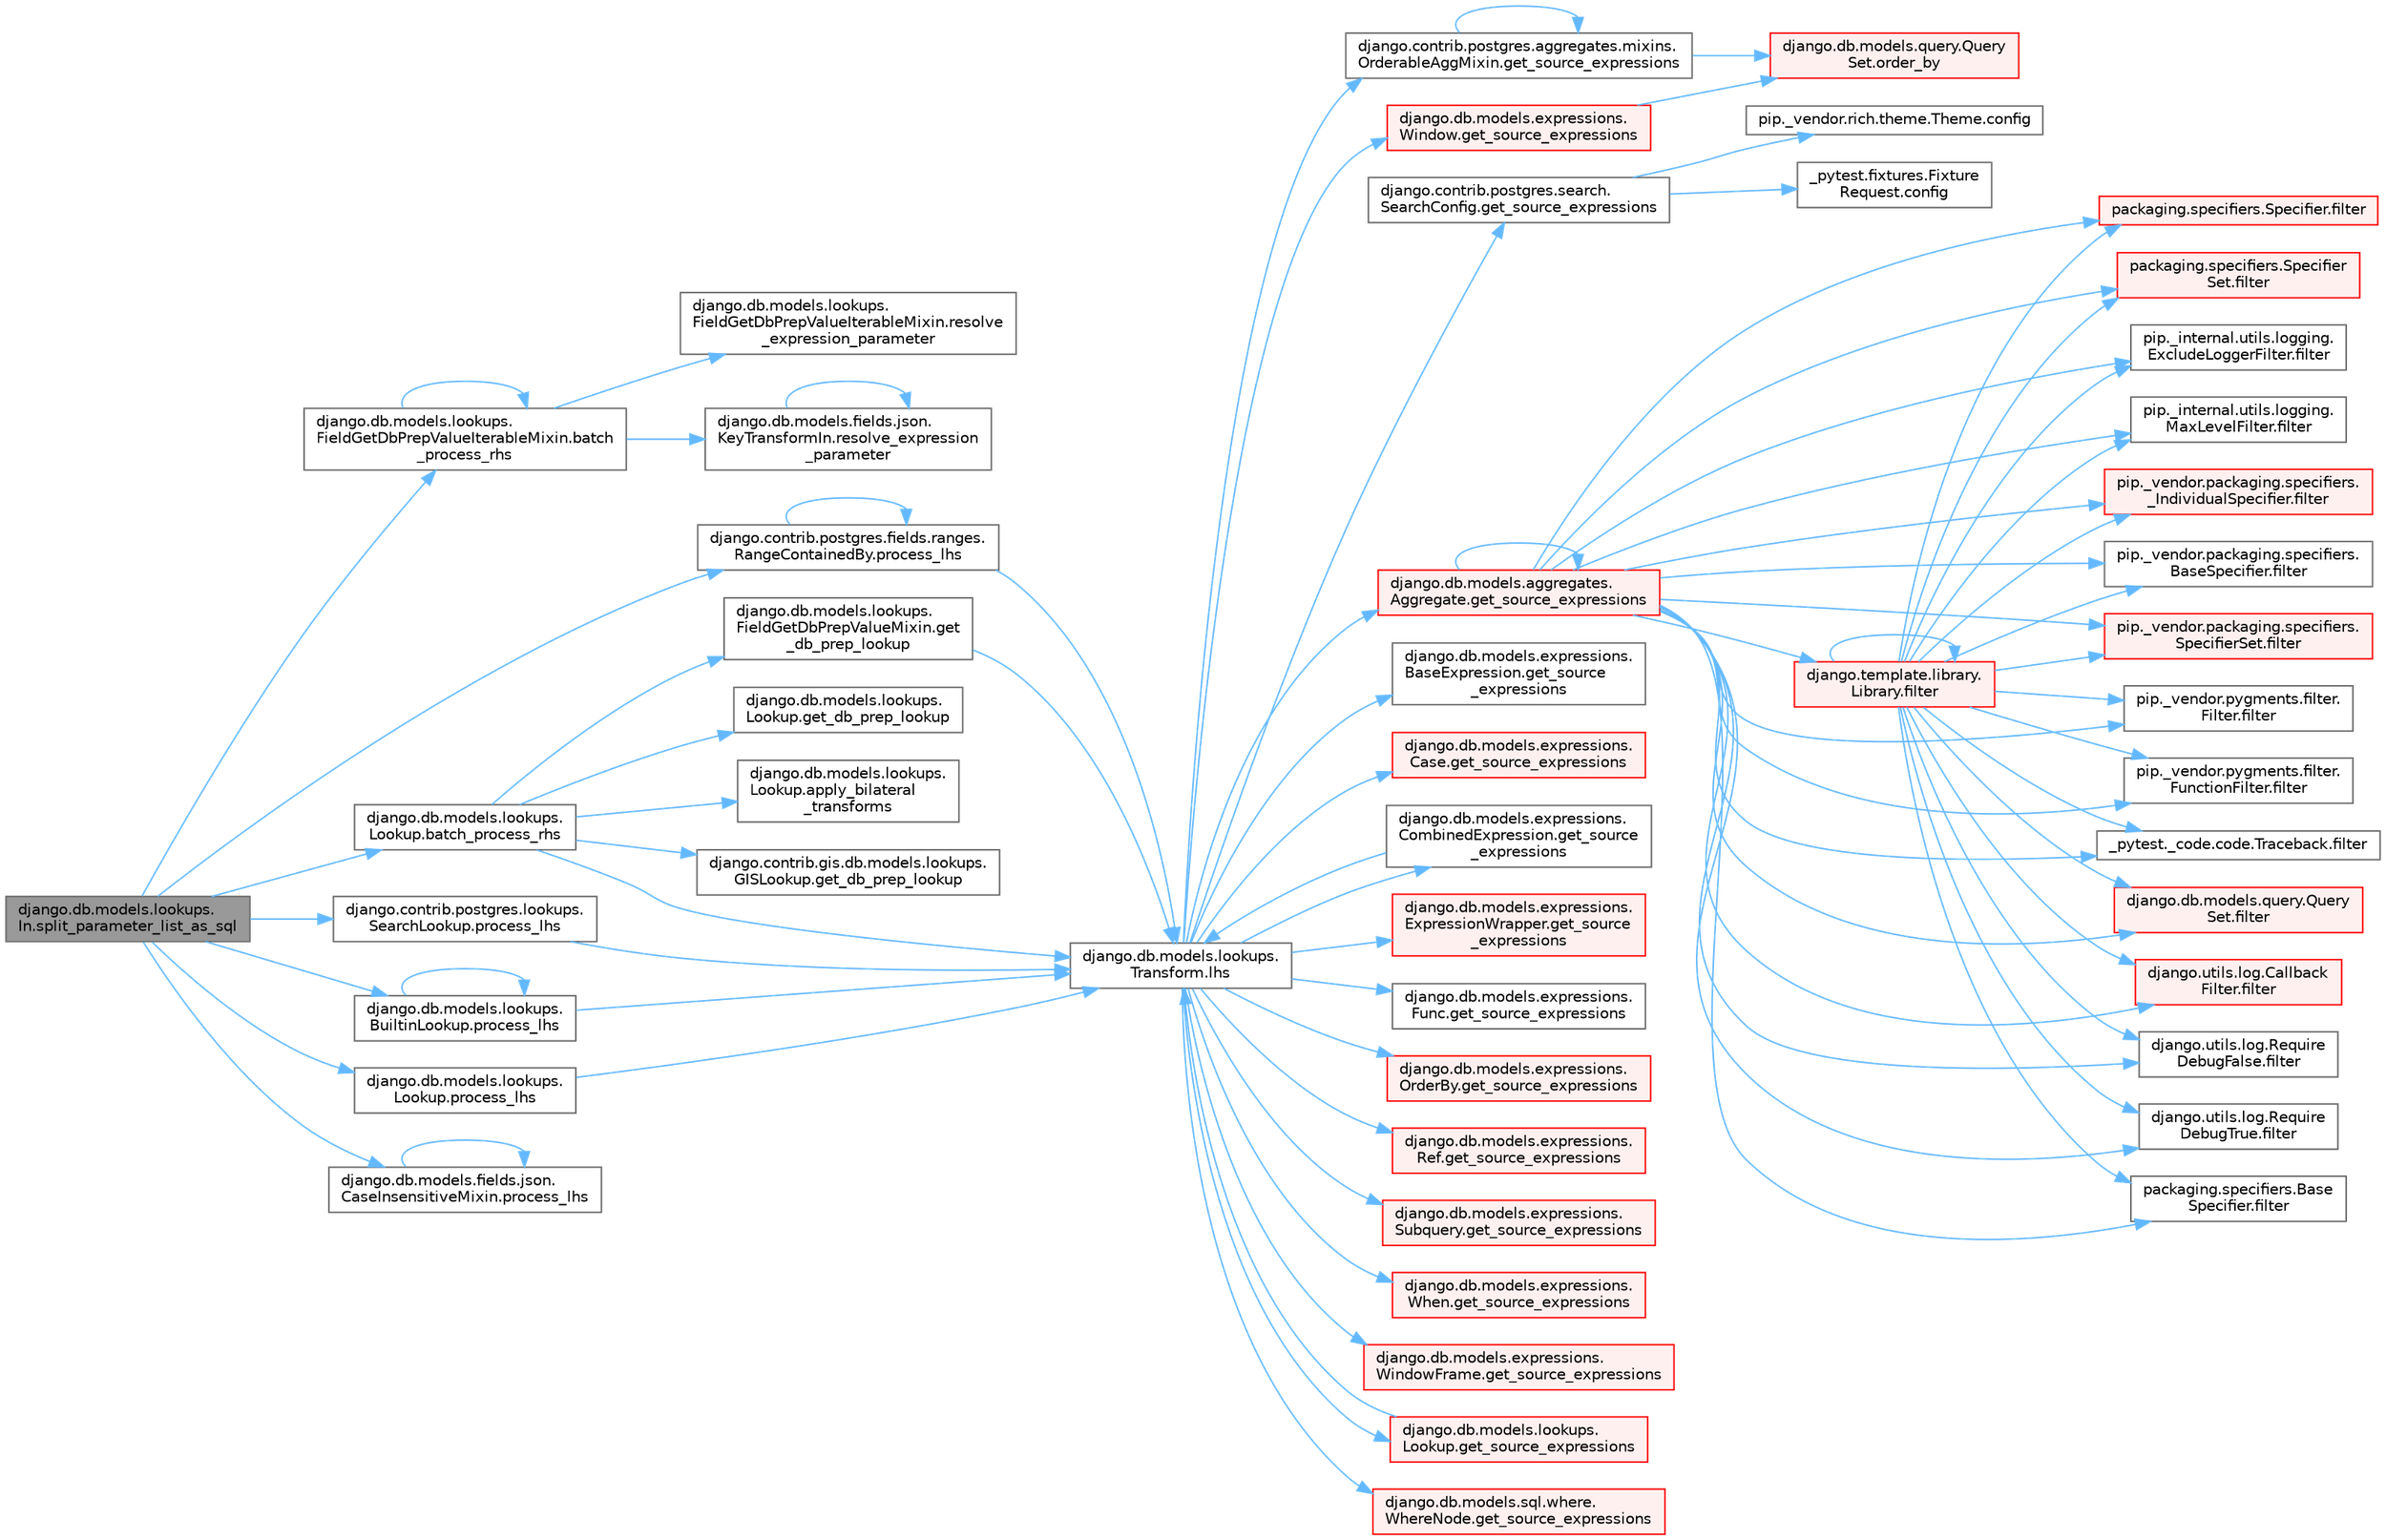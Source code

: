 digraph "django.db.models.lookups.In.split_parameter_list_as_sql"
{
 // LATEX_PDF_SIZE
  bgcolor="transparent";
  edge [fontname=Helvetica,fontsize=10,labelfontname=Helvetica,labelfontsize=10];
  node [fontname=Helvetica,fontsize=10,shape=box,height=0.2,width=0.4];
  rankdir="LR";
  Node1 [id="Node000001",label="django.db.models.lookups.\lIn.split_parameter_list_as_sql",height=0.2,width=0.4,color="gray40", fillcolor="grey60", style="filled", fontcolor="black",tooltip=" "];
  Node1 -> Node2 [id="edge1_Node000001_Node000002",color="steelblue1",style="solid",tooltip=" "];
  Node2 [id="Node000002",label="django.db.models.lookups.\lFieldGetDbPrepValueIterableMixin.batch\l_process_rhs",height=0.2,width=0.4,color="grey40", fillcolor="white", style="filled",URL="$classdjango_1_1db_1_1models_1_1lookups_1_1_field_get_db_prep_value_iterable_mixin.html#a94161369c47f8e2ea687388f906634bc",tooltip=" "];
  Node2 -> Node2 [id="edge2_Node000002_Node000002",color="steelblue1",style="solid",tooltip=" "];
  Node2 -> Node3 [id="edge3_Node000002_Node000003",color="steelblue1",style="solid",tooltip=" "];
  Node3 [id="Node000003",label="django.db.models.fields.json.\lKeyTransformIn.resolve_expression\l_parameter",height=0.2,width=0.4,color="grey40", fillcolor="white", style="filled",URL="$classdjango_1_1db_1_1models_1_1fields_1_1json_1_1_key_transform_in.html#a69f9a623c6570d1094132badcc2952ed",tooltip=" "];
  Node3 -> Node3 [id="edge4_Node000003_Node000003",color="steelblue1",style="solid",tooltip=" "];
  Node2 -> Node4 [id="edge5_Node000002_Node000004",color="steelblue1",style="solid",tooltip=" "];
  Node4 [id="Node000004",label="django.db.models.lookups.\lFieldGetDbPrepValueIterableMixin.resolve\l_expression_parameter",height=0.2,width=0.4,color="grey40", fillcolor="white", style="filled",URL="$classdjango_1_1db_1_1models_1_1lookups_1_1_field_get_db_prep_value_iterable_mixin.html#a066115181e56075026097f8ddf16a307",tooltip=" "];
  Node1 -> Node5 [id="edge6_Node000001_Node000005",color="steelblue1",style="solid",tooltip=" "];
  Node5 [id="Node000005",label="django.db.models.lookups.\lLookup.batch_process_rhs",height=0.2,width=0.4,color="grey40", fillcolor="white", style="filled",URL="$classdjango_1_1db_1_1models_1_1lookups_1_1_lookup.html#a98990185b214bf5e000bad290442d2b5",tooltip=" "];
  Node5 -> Node6 [id="edge7_Node000005_Node000006",color="steelblue1",style="solid",tooltip=" "];
  Node6 [id="Node000006",label="django.db.models.lookups.\lLookup.apply_bilateral\l_transforms",height=0.2,width=0.4,color="grey40", fillcolor="white", style="filled",URL="$classdjango_1_1db_1_1models_1_1lookups_1_1_lookup.html#a674735d7116881e2dce6c8c1328c885d",tooltip=" "];
  Node5 -> Node7 [id="edge8_Node000005_Node000007",color="steelblue1",style="solid",tooltip=" "];
  Node7 [id="Node000007",label="django.contrib.gis.db.models.lookups.\lGISLookup.get_db_prep_lookup",height=0.2,width=0.4,color="grey40", fillcolor="white", style="filled",URL="$classdjango_1_1contrib_1_1gis_1_1db_1_1models_1_1lookups_1_1_g_i_s_lookup.html#aa25c0267f28f3f8feba13714355d3c7e",tooltip=" "];
  Node5 -> Node8 [id="edge9_Node000005_Node000008",color="steelblue1",style="solid",tooltip=" "];
  Node8 [id="Node000008",label="django.db.models.lookups.\lFieldGetDbPrepValueMixin.get\l_db_prep_lookup",height=0.2,width=0.4,color="grey40", fillcolor="white", style="filled",URL="$classdjango_1_1db_1_1models_1_1lookups_1_1_field_get_db_prep_value_mixin.html#a1263a3e918a1a5cc193bf06b3148539d",tooltip=" "];
  Node8 -> Node9 [id="edge10_Node000008_Node000009",color="steelblue1",style="solid",tooltip=" "];
  Node9 [id="Node000009",label="django.db.models.lookups.\lTransform.lhs",height=0.2,width=0.4,color="grey40", fillcolor="white", style="filled",URL="$classdjango_1_1db_1_1models_1_1lookups_1_1_transform.html#ac0ce01e192abd1a739a4c77fcc8a1bf9",tooltip=" "];
  Node9 -> Node10 [id="edge11_Node000009_Node000010",color="steelblue1",style="solid",tooltip=" "];
  Node10 [id="Node000010",label="django.contrib.postgres.aggregates.mixins.\lOrderableAggMixin.get_source_expressions",height=0.2,width=0.4,color="grey40", fillcolor="white", style="filled",URL="$classdjango_1_1contrib_1_1postgres_1_1aggregates_1_1mixins_1_1_orderable_agg_mixin.html#abed9d6bb5142aafc8b77ac03f9d7a989",tooltip=" "];
  Node10 -> Node10 [id="edge12_Node000010_Node000010",color="steelblue1",style="solid",tooltip=" "];
  Node10 -> Node11 [id="edge13_Node000010_Node000011",color="steelblue1",style="solid",tooltip=" "];
  Node11 [id="Node000011",label="django.db.models.query.Query\lSet.order_by",height=0.2,width=0.4,color="red", fillcolor="#FFF0F0", style="filled",URL="$classdjango_1_1db_1_1models_1_1query_1_1_query_set.html#a2ad2bc4491b372d7fb5ad808262e6f01",tooltip=" "];
  Node9 -> Node27 [id="edge14_Node000009_Node000027",color="steelblue1",style="solid",tooltip=" "];
  Node27 [id="Node000027",label="django.contrib.postgres.search.\lSearchConfig.get_source_expressions",height=0.2,width=0.4,color="grey40", fillcolor="white", style="filled",URL="$classdjango_1_1contrib_1_1postgres_1_1search_1_1_search_config.html#a2c17d4dfedc6381528df8a0a1b3751bf",tooltip=" "];
  Node27 -> Node28 [id="edge15_Node000027_Node000028",color="steelblue1",style="solid",tooltip=" "];
  Node28 [id="Node000028",label="_pytest.fixtures.Fixture\lRequest.config",height=0.2,width=0.4,color="grey40", fillcolor="white", style="filled",URL="$class__pytest_1_1fixtures_1_1_fixture_request.html#a9ed7b83923283e6cc50ae1c56f68b36d",tooltip=" "];
  Node27 -> Node29 [id="edge16_Node000027_Node000029",color="steelblue1",style="solid",tooltip=" "];
  Node29 [id="Node000029",label="pip._vendor.rich.theme.Theme.config",height=0.2,width=0.4,color="grey40", fillcolor="white", style="filled",URL="$classpip_1_1__vendor_1_1rich_1_1theme_1_1_theme.html#a66944133178df92a2cc2793b6053a2ea",tooltip=" "];
  Node9 -> Node30 [id="edge17_Node000009_Node000030",color="steelblue1",style="solid",tooltip=" "];
  Node30 [id="Node000030",label="django.db.models.aggregates.\lAggregate.get_source_expressions",height=0.2,width=0.4,color="red", fillcolor="#FFF0F0", style="filled",URL="$classdjango_1_1db_1_1models_1_1aggregates_1_1_aggregate.html#a4a47839518c013f780a931e4bcf2d4f1",tooltip=" "];
  Node30 -> Node31 [id="edge18_Node000030_Node000031",color="steelblue1",style="solid",tooltip=" "];
  Node31 [id="Node000031",label="_pytest._code.code.Traceback.filter",height=0.2,width=0.4,color="grey40", fillcolor="white", style="filled",URL="$class__pytest_1_1__code_1_1code_1_1_traceback.html#a55d326907d5380a46c4d3e52f002d33f",tooltip=" "];
  Node30 -> Node32 [id="edge19_Node000030_Node000032",color="steelblue1",style="solid",tooltip=" "];
  Node32 [id="Node000032",label="django.db.models.query.Query\lSet.filter",height=0.2,width=0.4,color="red", fillcolor="#FFF0F0", style="filled",URL="$classdjango_1_1db_1_1models_1_1query_1_1_query_set.html#a9c23f79ac5a5310d628b025b5ab7b7c5",tooltip=" "];
  Node30 -> Node35 [id="edge20_Node000030_Node000035",color="steelblue1",style="solid",tooltip=" "];
  Node35 [id="Node000035",label="django.template.library.\lLibrary.filter",height=0.2,width=0.4,color="red", fillcolor="#FFF0F0", style="filled",URL="$classdjango_1_1template_1_1library_1_1_library.html#ac67bb1211ffc0354d5bf33029a58aa43",tooltip=" "];
  Node35 -> Node31 [id="edge21_Node000035_Node000031",color="steelblue1",style="solid",tooltip=" "];
  Node35 -> Node32 [id="edge22_Node000035_Node000032",color="steelblue1",style="solid",tooltip=" "];
  Node35 -> Node35 [id="edge23_Node000035_Node000035",color="steelblue1",style="solid",tooltip=" "];
  Node35 -> Node36 [id="edge24_Node000035_Node000036",color="steelblue1",style="solid",tooltip=" "];
  Node36 [id="Node000036",label="django.utils.log.Callback\lFilter.filter",height=0.2,width=0.4,color="red", fillcolor="#FFF0F0", style="filled",URL="$classdjango_1_1utils_1_1log_1_1_callback_filter.html#acd2761b2200a4e66f4bd5b729ac43db2",tooltip=" "];
  Node35 -> Node42 [id="edge25_Node000035_Node000042",color="steelblue1",style="solid",tooltip=" "];
  Node42 [id="Node000042",label="django.utils.log.Require\lDebugFalse.filter",height=0.2,width=0.4,color="grey40", fillcolor="white", style="filled",URL="$classdjango_1_1utils_1_1log_1_1_require_debug_false.html#a42e51835198458e09fb949a7af83bef8",tooltip=" "];
  Node35 -> Node43 [id="edge26_Node000035_Node000043",color="steelblue1",style="solid",tooltip=" "];
  Node43 [id="Node000043",label="django.utils.log.Require\lDebugTrue.filter",height=0.2,width=0.4,color="grey40", fillcolor="white", style="filled",URL="$classdjango_1_1utils_1_1log_1_1_require_debug_true.html#a8e1e027eea730028f70556810076c0e8",tooltip=" "];
  Node35 -> Node44 [id="edge27_Node000035_Node000044",color="steelblue1",style="solid",tooltip=" "];
  Node44 [id="Node000044",label="packaging.specifiers.Base\lSpecifier.filter",height=0.2,width=0.4,color="grey40", fillcolor="white", style="filled",URL="$classpackaging_1_1specifiers_1_1_base_specifier.html#aa87c3c882d19a56dd1f949c4b1bde70d",tooltip=" "];
  Node35 -> Node45 [id="edge28_Node000035_Node000045",color="steelblue1",style="solid",tooltip=" "];
  Node45 [id="Node000045",label="packaging.specifiers.Specifier.filter",height=0.2,width=0.4,color="red", fillcolor="#FFF0F0", style="filled",URL="$classpackaging_1_1specifiers_1_1_specifier.html#a22d9e14c5343d89e742b098b6d7997f7",tooltip=" "];
  Node35 -> Node86 [id="edge29_Node000035_Node000086",color="steelblue1",style="solid",tooltip=" "];
  Node86 [id="Node000086",label="packaging.specifiers.Specifier\lSet.filter",height=0.2,width=0.4,color="red", fillcolor="#FFF0F0", style="filled",URL="$classpackaging_1_1specifiers_1_1_specifier_set.html#a65b70b2cc0c5bad34b31461955a36d87",tooltip=" "];
  Node35 -> Node117 [id="edge30_Node000035_Node000117",color="steelblue1",style="solid",tooltip=" "];
  Node117 [id="Node000117",label="pip._internal.utils.logging.\lExcludeLoggerFilter.filter",height=0.2,width=0.4,color="grey40", fillcolor="white", style="filled",URL="$classpip_1_1__internal_1_1utils_1_1logging_1_1_exclude_logger_filter.html#a633a3ddcdc0ebbb98edf2f1e0759d22a",tooltip=" "];
  Node35 -> Node118 [id="edge31_Node000035_Node000118",color="steelblue1",style="solid",tooltip=" "];
  Node118 [id="Node000118",label="pip._internal.utils.logging.\lMaxLevelFilter.filter",height=0.2,width=0.4,color="grey40", fillcolor="white", style="filled",URL="$classpip_1_1__internal_1_1utils_1_1logging_1_1_max_level_filter.html#ac46bbe4d91f47ed8f818f64d25ed2085",tooltip=" "];
  Node35 -> Node119 [id="edge32_Node000035_Node000119",color="steelblue1",style="solid",tooltip=" "];
  Node119 [id="Node000119",label="pip._vendor.packaging.specifiers.\l_IndividualSpecifier.filter",height=0.2,width=0.4,color="red", fillcolor="#FFF0F0", style="filled",URL="$classpip_1_1__vendor_1_1packaging_1_1specifiers_1_1___individual_specifier.html#a6203976cfa5ddd6a1f47f8dfe0669fd7",tooltip=" "];
  Node35 -> Node146 [id="edge33_Node000035_Node000146",color="steelblue1",style="solid",tooltip=" "];
  Node146 [id="Node000146",label="pip._vendor.packaging.specifiers.\lBaseSpecifier.filter",height=0.2,width=0.4,color="grey40", fillcolor="white", style="filled",URL="$classpip_1_1__vendor_1_1packaging_1_1specifiers_1_1_base_specifier.html#a1b2ef14b953df0cf1a317ea573d0ea5a",tooltip=" "];
  Node35 -> Node147 [id="edge34_Node000035_Node000147",color="steelblue1",style="solid",tooltip=" "];
  Node147 [id="Node000147",label="pip._vendor.packaging.specifiers.\lSpecifierSet.filter",height=0.2,width=0.4,color="red", fillcolor="#FFF0F0", style="filled",URL="$classpip_1_1__vendor_1_1packaging_1_1specifiers_1_1_specifier_set.html#a3d7a4e9a4cb787385e37d5832bcc0a64",tooltip=" "];
  Node35 -> Node148 [id="edge35_Node000035_Node000148",color="steelblue1",style="solid",tooltip=" "];
  Node148 [id="Node000148",label="pip._vendor.pygments.filter.\lFilter.filter",height=0.2,width=0.4,color="grey40", fillcolor="white", style="filled",URL="$classpip_1_1__vendor_1_1pygments_1_1filter_1_1_filter.html#a970c118f059ea361c8f184fd86c6873d",tooltip=" "];
  Node35 -> Node149 [id="edge36_Node000035_Node000149",color="steelblue1",style="solid",tooltip=" "];
  Node149 [id="Node000149",label="pip._vendor.pygments.filter.\lFunctionFilter.filter",height=0.2,width=0.4,color="grey40", fillcolor="white", style="filled",URL="$classpip_1_1__vendor_1_1pygments_1_1filter_1_1_function_filter.html#a795616d337e49ea853139b0b96d481e7",tooltip=" "];
  Node30 -> Node36 [id="edge37_Node000030_Node000036",color="steelblue1",style="solid",tooltip=" "];
  Node30 -> Node42 [id="edge38_Node000030_Node000042",color="steelblue1",style="solid",tooltip=" "];
  Node30 -> Node43 [id="edge39_Node000030_Node000043",color="steelblue1",style="solid",tooltip=" "];
  Node30 -> Node44 [id="edge40_Node000030_Node000044",color="steelblue1",style="solid",tooltip=" "];
  Node30 -> Node45 [id="edge41_Node000030_Node000045",color="steelblue1",style="solid",tooltip=" "];
  Node30 -> Node86 [id="edge42_Node000030_Node000086",color="steelblue1",style="solid",tooltip=" "];
  Node30 -> Node117 [id="edge43_Node000030_Node000117",color="steelblue1",style="solid",tooltip=" "];
  Node30 -> Node118 [id="edge44_Node000030_Node000118",color="steelblue1",style="solid",tooltip=" "];
  Node30 -> Node119 [id="edge45_Node000030_Node000119",color="steelblue1",style="solid",tooltip=" "];
  Node30 -> Node146 [id="edge46_Node000030_Node000146",color="steelblue1",style="solid",tooltip=" "];
  Node30 -> Node147 [id="edge47_Node000030_Node000147",color="steelblue1",style="solid",tooltip=" "];
  Node30 -> Node148 [id="edge48_Node000030_Node000148",color="steelblue1",style="solid",tooltip=" "];
  Node30 -> Node149 [id="edge49_Node000030_Node000149",color="steelblue1",style="solid",tooltip=" "];
  Node30 -> Node30 [id="edge50_Node000030_Node000030",color="steelblue1",style="solid",tooltip=" "];
  Node9 -> Node269 [id="edge51_Node000009_Node000269",color="steelblue1",style="solid",tooltip=" "];
  Node269 [id="Node000269",label="django.db.models.expressions.\lBaseExpression.get_source\l_expressions",height=0.2,width=0.4,color="grey40", fillcolor="white", style="filled",URL="$classdjango_1_1db_1_1models_1_1expressions_1_1_base_expression.html#a1a052b2bf91363cc1367dbffb2b47708",tooltip=" "];
  Node9 -> Node270 [id="edge52_Node000009_Node000270",color="steelblue1",style="solid",tooltip=" "];
  Node270 [id="Node000270",label="django.db.models.expressions.\lCase.get_source_expressions",height=0.2,width=0.4,color="red", fillcolor="#FFF0F0", style="filled",URL="$classdjango_1_1db_1_1models_1_1expressions_1_1_case.html#a342de2ff64d7b1a41e1a86d89dee51b4",tooltip=" "];
  Node9 -> Node277 [id="edge53_Node000009_Node000277",color="steelblue1",style="solid",tooltip=" "];
  Node277 [id="Node000277",label="django.db.models.expressions.\lCombinedExpression.get_source\l_expressions",height=0.2,width=0.4,color="grey40", fillcolor="white", style="filled",URL="$classdjango_1_1db_1_1models_1_1expressions_1_1_combined_expression.html#a310a894787d41c927558cb35b23d3a90",tooltip=" "];
  Node277 -> Node9 [id="edge54_Node000277_Node000009",color="steelblue1",style="solid",tooltip=" "];
  Node9 -> Node278 [id="edge55_Node000009_Node000278",color="steelblue1",style="solid",tooltip=" "];
  Node278 [id="Node000278",label="django.db.models.expressions.\lExpressionWrapper.get_source\l_expressions",height=0.2,width=0.4,color="red", fillcolor="#FFF0F0", style="filled",URL="$classdjango_1_1db_1_1models_1_1expressions_1_1_expression_wrapper.html#abdd54fb24f108830588d86a69e619e8f",tooltip=" "];
  Node9 -> Node282 [id="edge56_Node000009_Node000282",color="steelblue1",style="solid",tooltip=" "];
  Node282 [id="Node000282",label="django.db.models.expressions.\lFunc.get_source_expressions",height=0.2,width=0.4,color="grey40", fillcolor="white", style="filled",URL="$classdjango_1_1db_1_1models_1_1expressions_1_1_func.html#a2edd81324f310981c50c4d7d6b02fc36",tooltip=" "];
  Node9 -> Node283 [id="edge57_Node000009_Node000283",color="steelblue1",style="solid",tooltip=" "];
  Node283 [id="Node000283",label="django.db.models.expressions.\lOrderBy.get_source_expressions",height=0.2,width=0.4,color="red", fillcolor="#FFF0F0", style="filled",URL="$classdjango_1_1db_1_1models_1_1expressions_1_1_order_by.html#aa0b698a72cab3662300d9849e2e0b2df",tooltip=" "];
  Node9 -> Node284 [id="edge58_Node000009_Node000284",color="steelblue1",style="solid",tooltip=" "];
  Node284 [id="Node000284",label="django.db.models.expressions.\lRef.get_source_expressions",height=0.2,width=0.4,color="red", fillcolor="#FFF0F0", style="filled",URL="$classdjango_1_1db_1_1models_1_1expressions_1_1_ref.html#a34966901a7ce794db70ff599b65fe2ce",tooltip=" "];
  Node9 -> Node285 [id="edge59_Node000009_Node000285",color="steelblue1",style="solid",tooltip=" "];
  Node285 [id="Node000285",label="django.db.models.expressions.\lSubquery.get_source_expressions",height=0.2,width=0.4,color="red", fillcolor="#FFF0F0", style="filled",URL="$classdjango_1_1db_1_1models_1_1expressions_1_1_subquery.html#a39b90b2b3d0ee3caf0b75571062f214e",tooltip=" "];
  Node9 -> Node286 [id="edge60_Node000009_Node000286",color="steelblue1",style="solid",tooltip=" "];
  Node286 [id="Node000286",label="django.db.models.expressions.\lWhen.get_source_expressions",height=0.2,width=0.4,color="red", fillcolor="#FFF0F0", style="filled",URL="$classdjango_1_1db_1_1models_1_1expressions_1_1_when.html#aed38e210fabf48478aed2ff00ccbdfbe",tooltip=" "];
  Node9 -> Node291 [id="edge61_Node000009_Node000291",color="steelblue1",style="solid",tooltip=" "];
  Node291 [id="Node000291",label="django.db.models.expressions.\lWindow.get_source_expressions",height=0.2,width=0.4,color="red", fillcolor="#FFF0F0", style="filled",URL="$classdjango_1_1db_1_1models_1_1expressions_1_1_window.html#a52d79e8fa282239e67f8d9cdc5112388",tooltip=" "];
  Node291 -> Node11 [id="edge62_Node000291_Node000011",color="steelblue1",style="solid",tooltip=" "];
  Node9 -> Node293 [id="edge63_Node000009_Node000293",color="steelblue1",style="solid",tooltip=" "];
  Node293 [id="Node000293",label="django.db.models.expressions.\lWindowFrame.get_source_expressions",height=0.2,width=0.4,color="red", fillcolor="#FFF0F0", style="filled",URL="$classdjango_1_1db_1_1models_1_1expressions_1_1_window_frame.html#a4b54c4c9b4c4a68308953d25703a2544",tooltip=" "];
  Node9 -> Node2905 [id="edge64_Node000009_Node002905",color="steelblue1",style="solid",tooltip=" "];
  Node2905 [id="Node002905",label="django.db.models.lookups.\lLookup.get_source_expressions",height=0.2,width=0.4,color="red", fillcolor="#FFF0F0", style="filled",URL="$classdjango_1_1db_1_1models_1_1lookups_1_1_lookup.html#ab733397a7e7276a69a7092430799a22a",tooltip=" "];
  Node2905 -> Node9 [id="edge65_Node002905_Node000009",color="steelblue1",style="solid",tooltip=" "];
  Node9 -> Node2907 [id="edge66_Node000009_Node002907",color="steelblue1",style="solid",tooltip=" "];
  Node2907 [id="Node002907",label="django.db.models.sql.where.\lWhereNode.get_source_expressions",height=0.2,width=0.4,color="red", fillcolor="#FFF0F0", style="filled",URL="$classdjango_1_1db_1_1models_1_1sql_1_1where_1_1_where_node.html#ae3155308ff1faf4914e3e7f0134f49d7",tooltip=" "];
  Node5 -> Node4533 [id="edge67_Node000005_Node004533",color="steelblue1",style="solid",tooltip=" "];
  Node4533 [id="Node004533",label="django.db.models.lookups.\lLookup.get_db_prep_lookup",height=0.2,width=0.4,color="grey40", fillcolor="white", style="filled",URL="$classdjango_1_1db_1_1models_1_1lookups_1_1_lookup.html#aba2d63ef370985fb2290d36d8b9948e4",tooltip=" "];
  Node5 -> Node9 [id="edge68_Node000005_Node000009",color="steelblue1",style="solid",tooltip=" "];
  Node1 -> Node4534 [id="edge69_Node000001_Node004534",color="steelblue1",style="solid",tooltip=" "];
  Node4534 [id="Node004534",label="django.contrib.postgres.fields.ranges.\lRangeContainedBy.process_lhs",height=0.2,width=0.4,color="grey40", fillcolor="white", style="filled",URL="$classdjango_1_1contrib_1_1postgres_1_1fields_1_1ranges_1_1_range_contained_by.html#ae58136bba0479ea6dbe180ab305ac812",tooltip=" "];
  Node4534 -> Node9 [id="edge70_Node004534_Node000009",color="steelblue1",style="solid",tooltip=" "];
  Node4534 -> Node4534 [id="edge71_Node004534_Node004534",color="steelblue1",style="solid",tooltip=" "];
  Node1 -> Node4535 [id="edge72_Node000001_Node004535",color="steelblue1",style="solid",tooltip=" "];
  Node4535 [id="Node004535",label="django.contrib.postgres.lookups.\lSearchLookup.process_lhs",height=0.2,width=0.4,color="grey40", fillcolor="white", style="filled",URL="$classdjango_1_1contrib_1_1postgres_1_1lookups_1_1_search_lookup.html#a42b74129dfd48b196398f96b23c578a5",tooltip=" "];
  Node4535 -> Node9 [id="edge73_Node004535_Node000009",color="steelblue1",style="solid",tooltip=" "];
  Node1 -> Node4536 [id="edge74_Node000001_Node004536",color="steelblue1",style="solid",tooltip=" "];
  Node4536 [id="Node004536",label="django.db.models.fields.json.\lCaseInsensitiveMixin.process_lhs",height=0.2,width=0.4,color="grey40", fillcolor="white", style="filled",URL="$classdjango_1_1db_1_1models_1_1fields_1_1json_1_1_case_insensitive_mixin.html#a648c5de9ff4c1f10d64596fc622c70e3",tooltip=" "];
  Node4536 -> Node4536 [id="edge75_Node004536_Node004536",color="steelblue1",style="solid",tooltip=" "];
  Node1 -> Node4537 [id="edge76_Node000001_Node004537",color="steelblue1",style="solid",tooltip=" "];
  Node4537 [id="Node004537",label="django.db.models.lookups.\lBuiltinLookup.process_lhs",height=0.2,width=0.4,color="grey40", fillcolor="white", style="filled",URL="$classdjango_1_1db_1_1models_1_1lookups_1_1_builtin_lookup.html#a12ecb3c603815f7889c46ba939045e1b",tooltip=" "];
  Node4537 -> Node9 [id="edge77_Node004537_Node000009",color="steelblue1",style="solid",tooltip=" "];
  Node4537 -> Node4537 [id="edge78_Node004537_Node004537",color="steelblue1",style="solid",tooltip=" "];
  Node1 -> Node4538 [id="edge79_Node000001_Node004538",color="steelblue1",style="solid",tooltip=" "];
  Node4538 [id="Node004538",label="django.db.models.lookups.\lLookup.process_lhs",height=0.2,width=0.4,color="grey40", fillcolor="white", style="filled",URL="$classdjango_1_1db_1_1models_1_1lookups_1_1_lookup.html#a1c2f9737d9a9c04e56192416c8e28957",tooltip=" "];
  Node4538 -> Node9 [id="edge80_Node004538_Node000009",color="steelblue1",style="solid",tooltip=" "];
}
